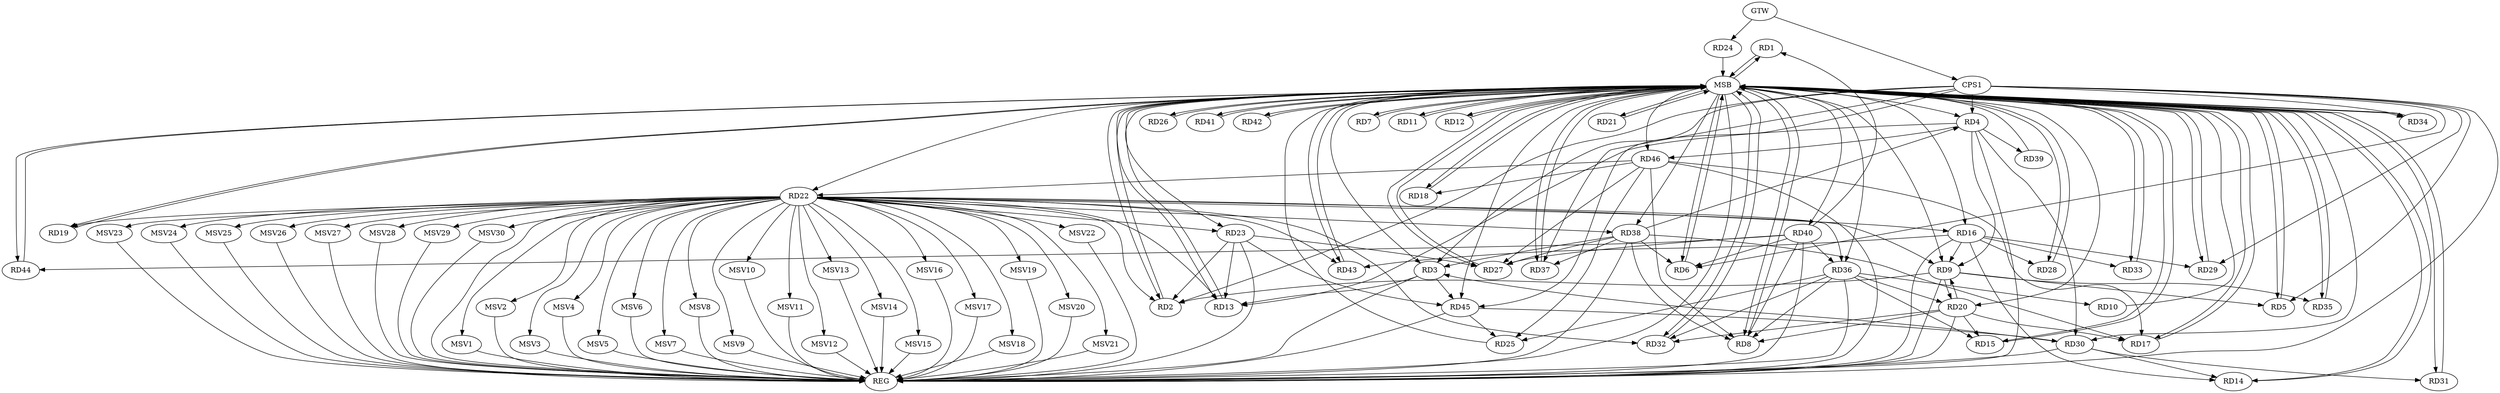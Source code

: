 strict digraph G {
  RD1 [ label="RD1" ];
  RD2 [ label="RD2" ];
  RD3 [ label="RD3" ];
  RD4 [ label="RD4" ];
  RD5 [ label="RD5" ];
  RD6 [ label="RD6" ];
  RD7 [ label="RD7" ];
  RD8 [ label="RD8" ];
  RD9 [ label="RD9" ];
  RD10 [ label="RD10" ];
  RD11 [ label="RD11" ];
  RD12 [ label="RD12" ];
  RD13 [ label="RD13" ];
  RD14 [ label="RD14" ];
  RD15 [ label="RD15" ];
  RD16 [ label="RD16" ];
  RD17 [ label="RD17" ];
  RD18 [ label="RD18" ];
  RD19 [ label="RD19" ];
  RD20 [ label="RD20" ];
  RD21 [ label="RD21" ];
  RD22 [ label="RD22" ];
  RD23 [ label="RD23" ];
  RD24 [ label="RD24" ];
  RD25 [ label="RD25" ];
  RD26 [ label="RD26" ];
  RD27 [ label="RD27" ];
  RD28 [ label="RD28" ];
  RD29 [ label="RD29" ];
  RD30 [ label="RD30" ];
  RD31 [ label="RD31" ];
  RD32 [ label="RD32" ];
  RD33 [ label="RD33" ];
  RD34 [ label="RD34" ];
  RD35 [ label="RD35" ];
  RD36 [ label="RD36" ];
  RD37 [ label="RD37" ];
  RD38 [ label="RD38" ];
  RD39 [ label="RD39" ];
  RD40 [ label="RD40" ];
  RD41 [ label="RD41" ];
  RD42 [ label="RD42" ];
  RD43 [ label="RD43" ];
  RD44 [ label="RD44" ];
  RD45 [ label="RD45" ];
  RD46 [ label="RD46" ];
  CPS1 [ label="CPS1" ];
  GTW [ label="GTW" ];
  REG [ label="REG" ];
  MSB [ label="MSB" ];
  MSV1 [ label="MSV1" ];
  MSV2 [ label="MSV2" ];
  MSV3 [ label="MSV3" ];
  MSV4 [ label="MSV4" ];
  MSV5 [ label="MSV5" ];
  MSV6 [ label="MSV6" ];
  MSV7 [ label="MSV7" ];
  MSV8 [ label="MSV8" ];
  MSV9 [ label="MSV9" ];
  MSV10 [ label="MSV10" ];
  MSV11 [ label="MSV11" ];
  MSV12 [ label="MSV12" ];
  MSV13 [ label="MSV13" ];
  MSV14 [ label="MSV14" ];
  MSV15 [ label="MSV15" ];
  MSV16 [ label="MSV16" ];
  MSV17 [ label="MSV17" ];
  MSV18 [ label="MSV18" ];
  MSV19 [ label="MSV19" ];
  MSV20 [ label="MSV20" ];
  MSV21 [ label="MSV21" ];
  MSV22 [ label="MSV22" ];
  MSV23 [ label="MSV23" ];
  MSV24 [ label="MSV24" ];
  MSV25 [ label="MSV25" ];
  MSV26 [ label="MSV26" ];
  MSV27 [ label="MSV27" ];
  MSV28 [ label="MSV28" ];
  MSV29 [ label="MSV29" ];
  MSV30 [ label="MSV30" ];
  RD40 -> RD1;
  RD9 -> RD2;
  RD22 -> RD2;
  RD23 -> RD2;
  RD3 -> RD13;
  RD30 -> RD3;
  RD38 -> RD3;
  RD3 -> RD45;
  RD4 -> RD9;
  RD4 -> RD13;
  RD4 -> RD30;
  RD38 -> RD4;
  RD4 -> RD39;
  RD4 -> RD46;
  RD9 -> RD5;
  RD38 -> RD6;
  RD40 -> RD6;
  RD20 -> RD8;
  RD36 -> RD8;
  RD38 -> RD8;
  RD40 -> RD8;
  RD46 -> RD8;
  RD16 -> RD9;
  RD9 -> RD20;
  RD20 -> RD9;
  RD22 -> RD9;
  RD9 -> RD35;
  RD36 -> RD10;
  RD22 -> RD13;
  RD23 -> RD13;
  RD16 -> RD14;
  RD30 -> RD14;
  RD20 -> RD15;
  RD36 -> RD15;
  RD22 -> RD16;
  RD16 -> RD28;
  RD16 -> RD29;
  RD16 -> RD33;
  RD16 -> RD43;
  RD20 -> RD17;
  RD38 -> RD17;
  RD46 -> RD17;
  RD46 -> RD18;
  RD22 -> RD19;
  RD20 -> RD32;
  RD36 -> RD20;
  RD22 -> RD23;
  RD22 -> RD32;
  RD22 -> RD36;
  RD22 -> RD38;
  RD22 -> RD43;
  RD46 -> RD22;
  RD23 -> RD27;
  RD23 -> RD45;
  RD36 -> RD25;
  RD45 -> RD25;
  RD46 -> RD25;
  RD38 -> RD27;
  RD40 -> RD27;
  RD46 -> RD27;
  RD30 -> RD31;
  RD45 -> RD30;
  RD36 -> RD32;
  RD40 -> RD36;
  RD38 -> RD37;
  RD40 -> RD44;
  CPS1 -> RD3;
  CPS1 -> RD37;
  CPS1 -> RD6;
  CPS1 -> RD34;
  CPS1 -> RD29;
  CPS1 -> RD45;
  CPS1 -> RD4;
  CPS1 -> RD5;
  CPS1 -> RD2;
  GTW -> RD24;
  GTW -> CPS1;
  RD3 -> REG;
  RD4 -> REG;
  RD9 -> REG;
  RD16 -> REG;
  RD20 -> REG;
  RD22 -> REG;
  RD23 -> REG;
  RD30 -> REG;
  RD36 -> REG;
  RD38 -> REG;
  RD40 -> REG;
  RD45 -> REG;
  RD46 -> REG;
  CPS1 -> REG;
  RD1 -> MSB;
  MSB -> RD11;
  MSB -> RD14;
  MSB -> RD21;
  MSB -> RD31;
  MSB -> RD37;
  MSB -> RD42;
  MSB -> REG;
  RD2 -> MSB;
  MSB -> RD16;
  MSB -> RD43;
  RD5 -> MSB;
  MSB -> RD8;
  MSB -> RD15;
  MSB -> RD18;
  MSB -> RD28;
  MSB -> RD44;
  RD6 -> MSB;
  MSB -> RD3;
  MSB -> RD9;
  MSB -> RD23;
  MSB -> RD40;
  RD7 -> MSB;
  MSB -> RD4;
  MSB -> RD29;
  RD8 -> MSB;
  MSB -> RD13;
  RD10 -> MSB;
  RD11 -> MSB;
  MSB -> RD20;
  MSB -> RD38;
  RD12 -> MSB;
  MSB -> RD33;
  MSB -> RD35;
  RD13 -> MSB;
  MSB -> RD32;
  RD14 -> MSB;
  MSB -> RD30;
  RD15 -> MSB;
  MSB -> RD17;
  RD17 -> MSB;
  RD18 -> MSB;
  MSB -> RD26;
  MSB -> RD34;
  RD19 -> MSB;
  MSB -> RD5;
  MSB -> RD45;
  MSB -> RD46;
  RD21 -> MSB;
  MSB -> RD2;
  MSB -> RD41;
  RD24 -> MSB;
  RD25 -> MSB;
  MSB -> RD1;
  RD26 -> MSB;
  RD27 -> MSB;
  RD28 -> MSB;
  MSB -> RD36;
  RD29 -> MSB;
  MSB -> RD12;
  RD31 -> MSB;
  RD32 -> MSB;
  RD33 -> MSB;
  RD34 -> MSB;
  RD35 -> MSB;
  RD37 -> MSB;
  MSB -> RD19;
  RD39 -> MSB;
  MSB -> RD7;
  MSB -> RD22;
  RD41 -> MSB;
  MSB -> RD6;
  RD42 -> MSB;
  RD43 -> MSB;
  RD44 -> MSB;
  MSB -> RD27;
  RD22 -> MSV1;
  RD22 -> MSV2;
  RD22 -> MSV3;
  RD22 -> MSV4;
  RD22 -> MSV5;
  RD22 -> MSV6;
  MSV1 -> REG;
  MSV2 -> REG;
  MSV3 -> REG;
  MSV4 -> REG;
  MSV5 -> REG;
  MSV6 -> REG;
  RD22 -> MSV7;
  MSV7 -> REG;
  RD22 -> MSV8;
  RD22 -> MSV9;
  MSV8 -> REG;
  MSV9 -> REG;
  RD22 -> MSV10;
  RD22 -> MSV11;
  MSV10 -> REG;
  MSV11 -> REG;
  RD22 -> MSV12;
  MSV12 -> REG;
  RD22 -> MSV13;
  RD22 -> MSV14;
  MSV13 -> REG;
  MSV14 -> REG;
  RD22 -> MSV15;
  RD22 -> MSV16;
  RD22 -> MSV17;
  MSV15 -> REG;
  MSV16 -> REG;
  MSV17 -> REG;
  RD22 -> MSV18;
  RD22 -> MSV19;
  RD22 -> MSV20;
  RD22 -> MSV21;
  MSV18 -> REG;
  MSV19 -> REG;
  MSV20 -> REG;
  MSV21 -> REG;
  RD22 -> MSV22;
  RD22 -> MSV23;
  RD22 -> MSV24;
  MSV22 -> REG;
  MSV23 -> REG;
  MSV24 -> REG;
  RD22 -> MSV25;
  MSV25 -> REG;
  RD22 -> MSV26;
  RD22 -> MSV27;
  MSV26 -> REG;
  MSV27 -> REG;
  RD22 -> MSV28;
  RD22 -> MSV29;
  RD22 -> MSV30;
  MSV28 -> REG;
  MSV29 -> REG;
  MSV30 -> REG;
}
